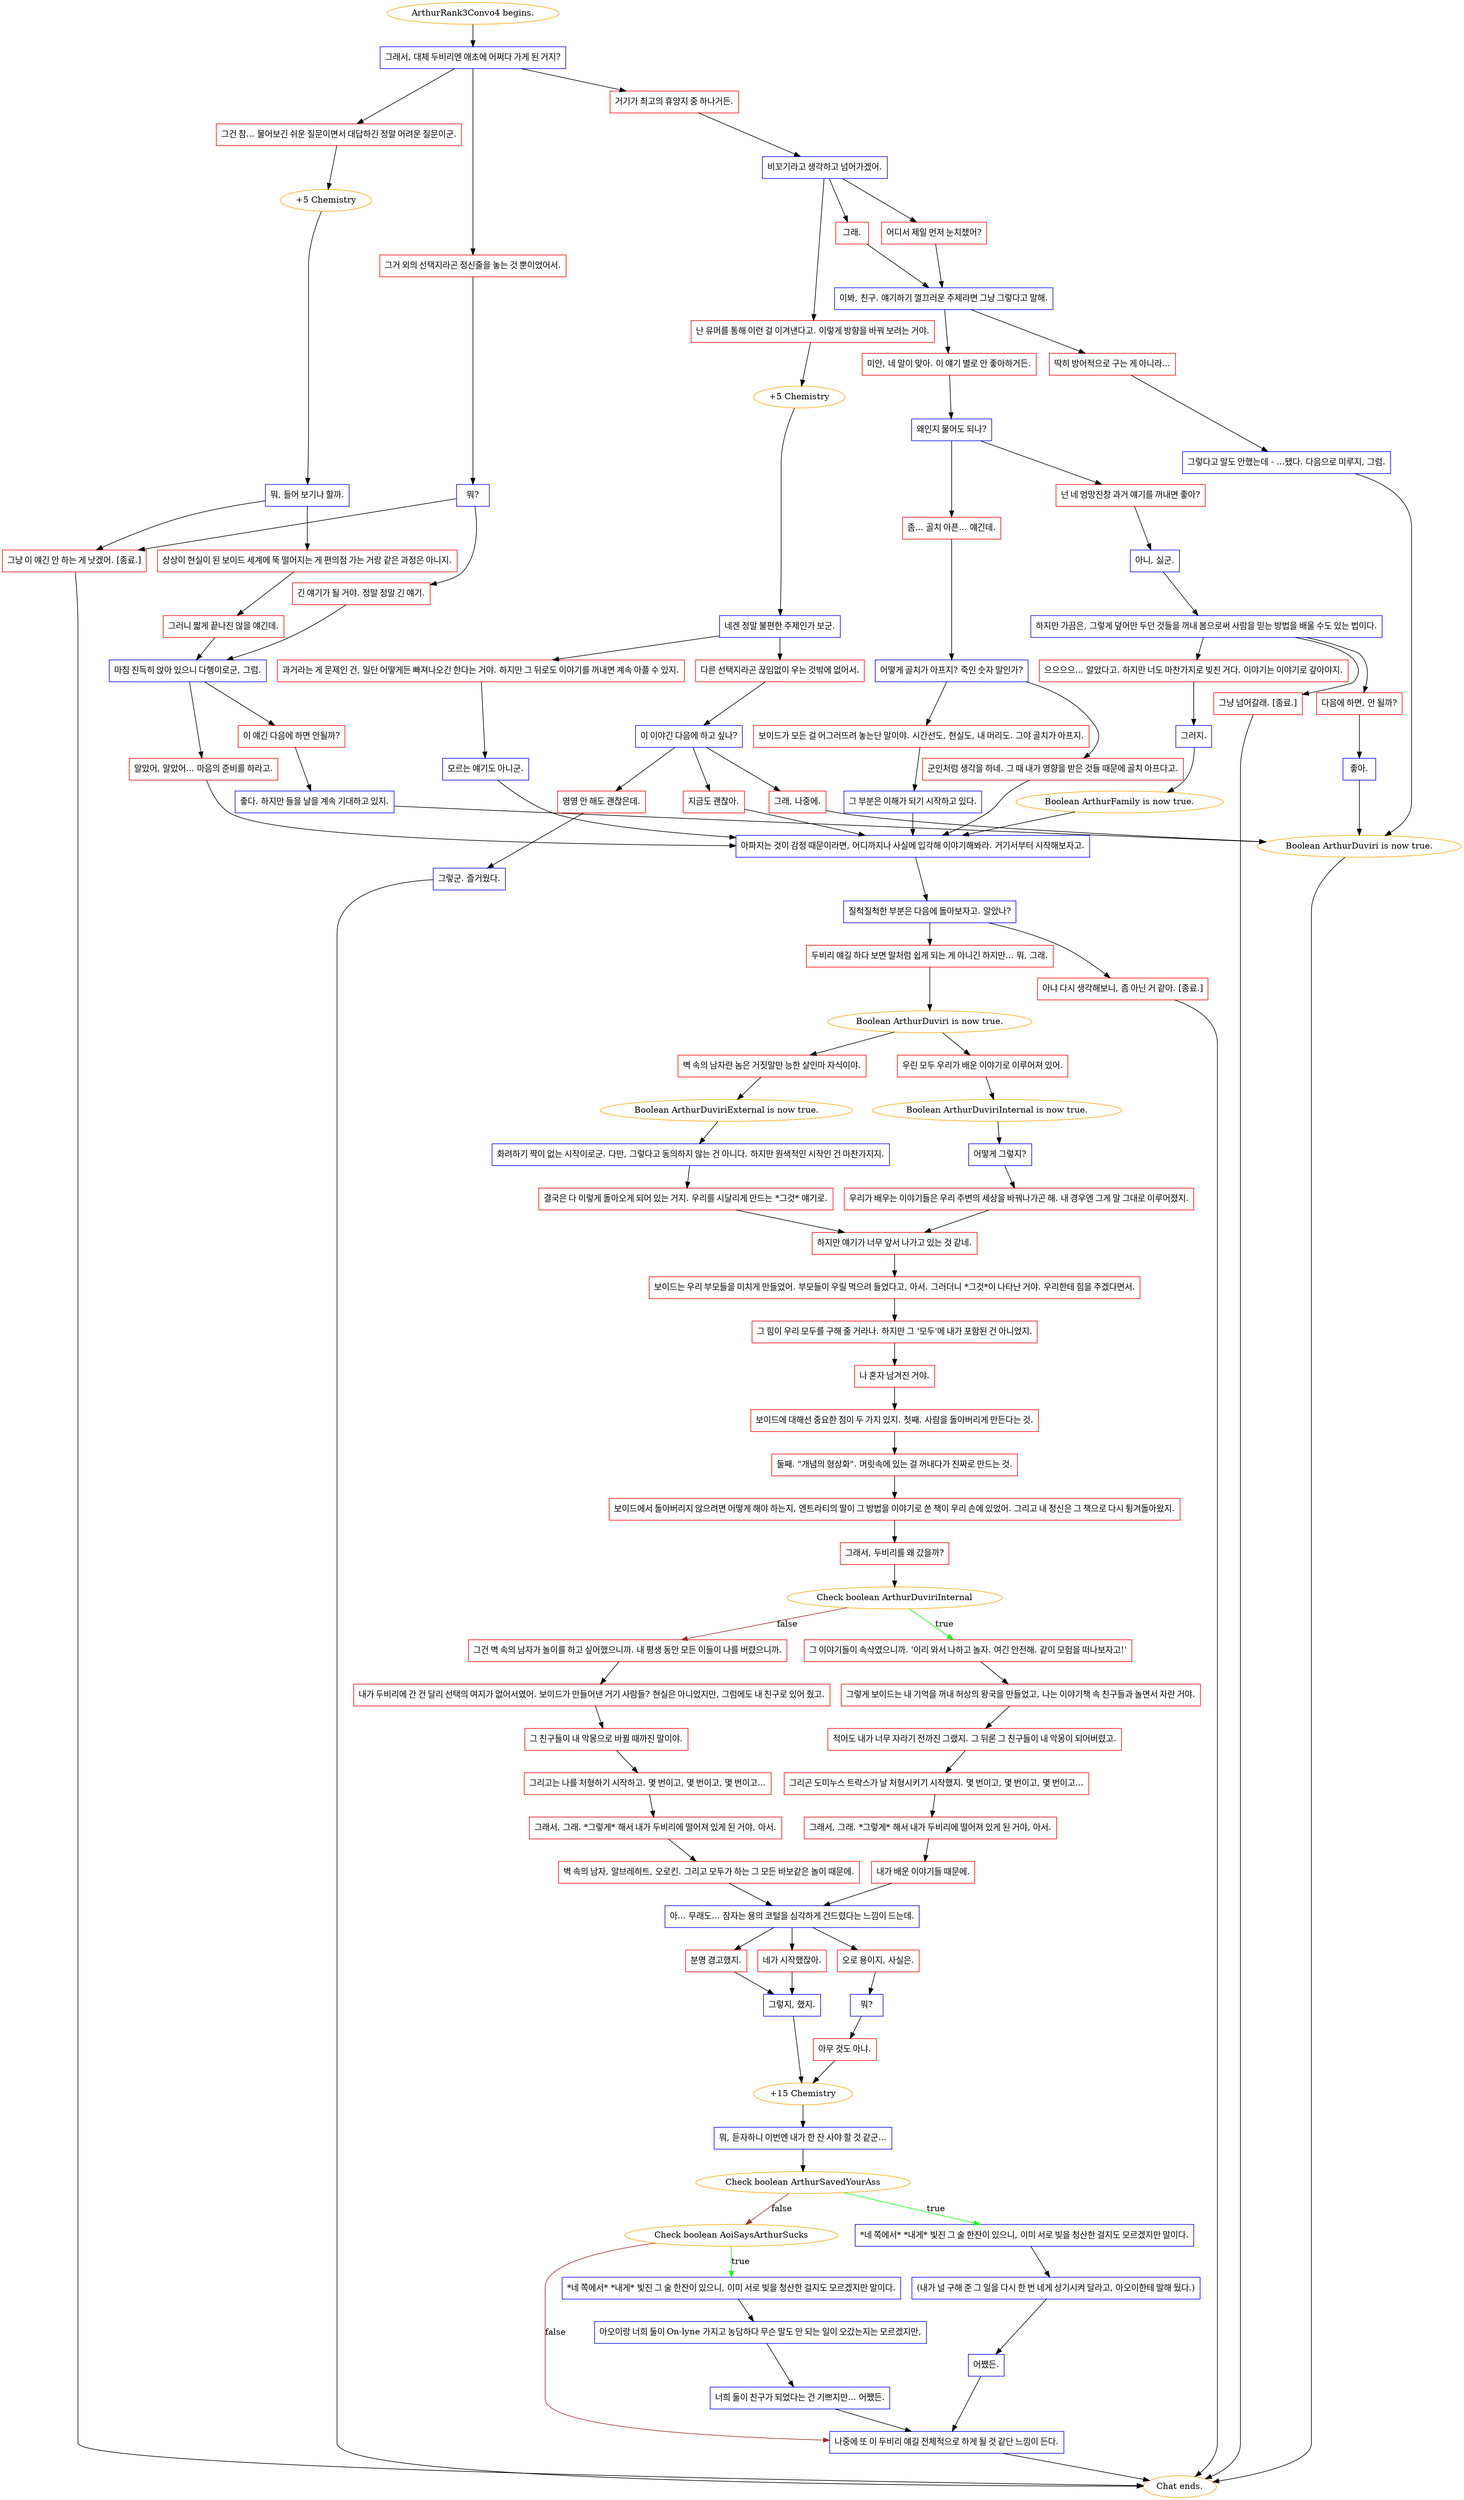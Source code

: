 digraph {
	"ArthurRank3Convo4 begins." [color=orange];
		"ArthurRank3Convo4 begins." -> j2795202142;
	j2795202142 [label="그래서, 대체 두비리엔 애초에 어쩌다 가게 된 거지?",shape=box,color=blue];
		j2795202142 -> j3467496131;
		j2795202142 -> j3721621258;
		j2795202142 -> j3573590189;
	j3467496131 [label="그건 참... 물어보긴 쉬운 질문이면서 대답하긴 정말 어려운 질문이군.",shape=box,color=red];
		j3467496131 -> j2871934034;
	j3721621258 [label="그거 외의 선택지라곤 정신줄을 놓는 것 뿐이었어서.",shape=box,color=red];
		j3721621258 -> j2761920611;
	j3573590189 [label="거기가 최고의 휴양지 중 하나거든.",shape=box,color=red];
		j3573590189 -> j1536189193;
	j2871934034 [label="+5 Chemistry",color=orange];
		j2871934034 -> j4232792346;
	j2761920611 [label="뭐?",shape=box,color=blue];
		j2761920611 -> j1142565527;
		j2761920611 -> j3666845113;
	j1536189193 [label="비꼬기라고 생각하고 넘어가겠어.",shape=box,color=blue];
		j1536189193 -> j442447472;
		j1536189193 -> j101095428;
		j1536189193 -> j214989664;
	j4232792346 [label="뭐, 들어 보기나 할까.",shape=box,color=blue];
		j4232792346 -> j1669747226;
		j4232792346 -> j3666845113;
	j1142565527 [label="긴 얘기가 될 거야. 정말 정말 긴 얘기.",shape=box,color=red];
		j1142565527 -> j1582308034;
	j3666845113 [label="그냥 이 얘긴 안 하는 게 낫겠어. [종료.]",shape=box,color=red];
		j3666845113 -> "Chat ends.";
	j442447472 [label="난 유머를 통해 이런 걸 이겨낸다고. 이렇게 방향을 바꿔 보려는 거야.",shape=box,color=red];
		j442447472 -> j3085872631;
	j101095428 [label="그래.",shape=box,color=red];
		j101095428 -> j1414883473;
	j214989664 [label="어디서 제일 먼저 눈치챘어?",shape=box,color=red];
		j214989664 -> j1414883473;
	j1669747226 [label="상상이 현실이 된 보이드 세계에 뚝 떨어지는 게 편의점 가는 거랑 같은 과정은 아니지.",shape=box,color=red];
		j1669747226 -> j3303692596;
	j1582308034 [label="마침 진득히 앉아 있으니 다행이로군, 그럼.",shape=box,color=blue];
		j1582308034 -> j7418463;
		j1582308034 -> j3738674917;
	"Chat ends." [color=orange];
	j3085872631 [label="+5 Chemistry",color=orange];
		j3085872631 -> j4171098771;
	j1414883473 [label="이봐, 친구. 얘기하기 껄끄러운 주제라면 그냥 그렇다고 말해.",shape=box,color=blue];
		j1414883473 -> j410805230;
		j1414883473 -> j2366900251;
	j3303692596 [label="그러니 짧게 끝나진 않을 얘긴데.",shape=box,color=red];
		j3303692596 -> j1582308034;
	j7418463 [label="알았어, 알았어... 마음의 준비를 하라고.",shape=box,color=red];
		j7418463 -> j2855599368;
	j3738674917 [label="이 얘긴 다음에 하면 안될까?",shape=box,color=red];
		j3738674917 -> j3139588870;
	j4171098771 [label="네겐 정말 불편한 주제인가 보군.",shape=box,color=blue];
		j4171098771 -> j1394461500;
		j4171098771 -> j827873270;
	j410805230 [label="미안, 네 말이 맞아. 이 얘기 별로 안 좋아하거든.",shape=box,color=red];
		j410805230 -> j3953510553;
	j2366900251 [label="딱히 방어적으로 구는 게 아니라...",shape=box,color=red];
		j2366900251 -> j760287692;
	j2855599368 [label="아파지는 것이 감정 때문이라면, 어디까지나 사실에 입각해 이야기해봐라. 거기서부터 시작해보자고.",shape=box,color=blue];
		j2855599368 -> j2602451246;
	j3139588870 [label="좋다. 하지만 들을 날을 계속 기대하고 있지.",shape=box,color=blue];
		j3139588870 -> j1992354670;
	j1394461500 [label="과거라는 게 문제인 건, 일단 어떻게든 빠져나오긴 한다는 거야. 하지만 그 뒤로도 이야기를 꺼내면 계속 아플 수 있지.",shape=box,color=red];
		j1394461500 -> j2327864765;
	j827873270 [label="다른 선택지라곤 끊임없이 우는 것밖에 없어서.",shape=box,color=red];
		j827873270 -> j3168172148;
	j3953510553 [label="왜인지 물어도 되나?",shape=box,color=blue];
		j3953510553 -> j2268681174;
		j3953510553 -> j1476864158;
	j760287692 [label="그렇다고 말도 안했는데 - ...됐다. 다음으로 미루지, 그럼.",shape=box,color=blue];
		j760287692 -> j1992354670;
	j2602451246 [label="질척질척한 부분은 다음에 돌아보자고. 알았나?",shape=box,color=blue];
		j2602451246 -> j342758241;
		j2602451246 -> j249135754;
	j1992354670 [label="Boolean ArthurDuviri is now true.",color=orange];
		j1992354670 -> "Chat ends.";
	j2327864765 [label="모르는 얘기도 아니군.",shape=box,color=blue];
		j2327864765 -> j2855599368;
	j3168172148 [label="이 이야긴 다음에 하고 싶나?",shape=box,color=blue];
		j3168172148 -> j543128380;
		j3168172148 -> j3042027316;
		j3168172148 -> j246449319;
	j2268681174 [label="좀... 골치 아픈... 얘긴데.",shape=box,color=red];
		j2268681174 -> j330279511;
	j1476864158 [label="넌 네 엉망진창 과거 얘기를 꺼내면 좋아?",shape=box,color=red];
		j1476864158 -> j3873635418;
	j342758241 [label="두비리 얘길 하다 보면 말처럼 쉽게 되는 게 아니긴 하지만... 뭐, 그래.",shape=box,color=red];
		j342758241 -> j2288046648;
	j249135754 [label="아냐 다시 생각해보니, 좀 아닌 거 같아. [종료.]",shape=box,color=red];
		j249135754 -> "Chat ends.";
	j543128380 [label="지금도 괜찮아.",shape=box,color=red];
		j543128380 -> j2855599368;
	j3042027316 [label="그래, 나중에.",shape=box,color=red];
		j3042027316 -> j1992354670;
	j246449319 [label="영영 안 해도 괜찮은데.",shape=box,color=red];
		j246449319 -> j3900043693;
	j330279511 [label="어떻게 골치가 아프지? 죽인 숫자 말인가?",shape=box,color=blue];
		j330279511 -> j996427544;
		j330279511 -> j3751059056;
	j3873635418 [label="아니, 싫군.",shape=box,color=blue];
		j3873635418 -> j3031436864;
	j2288046648 [label="Boolean ArthurDuviri is now true.",color=orange];
		j2288046648 -> j2224493987;
		j2288046648 -> j743242313;
	j3900043693 [label="그렇군. 즐거웠다.",shape=box,color=blue];
		j3900043693 -> "Chat ends.";
	j996427544 [label="보이드가 모든 걸 어그러뜨려 놓는단 말이야. 시간선도, 현실도, 내 머리도. 그야 골치가 아프지.",shape=box,color=red];
		j996427544 -> j2087927801;
	j3751059056 [label="군인처럼 생각을 하네. 그 때 내가 영향을 받은 것들 때문에 골치 아프다고.",shape=box,color=red];
		j3751059056 -> j2855599368;
	j3031436864 [label="하지만 가끔은, 그렇게 덮어만 두던 것들을 꺼내 봄으로써 사람을 믿는 방법을 배울 수도 있는 법이다.",shape=box,color=blue];
		j3031436864 -> j47419658;
		j3031436864 -> j1531078531;
		j3031436864 -> j776062747;
	j2224493987 [label="우린 모두 우리가 배운 이야기로 이루어져 있어.",shape=box,color=red];
		j2224493987 -> j2606549763;
	j743242313 [label="벽 속의 남자란 놈은 거짓말만 능한 살인마 자식이야.",shape=box,color=red];
		j743242313 -> j1531524973;
	j2087927801 [label="그 부분은 이해가 되기 시작하고 있다.",shape=box,color=blue];
		j2087927801 -> j2855599368;
	j47419658 [label="으으으으... 알았다고. 하지만 너도 마찬가지로 빚진 거다. 이야기는 이야기로 갚아야지.",shape=box,color=red];
		j47419658 -> j3383360335;
	j1531078531 [label="다음에 하면, 안 될까?",shape=box,color=red];
		j1531078531 -> j3527864239;
	j776062747 [label="그냥 넘어갈래. [종료.]",shape=box,color=red];
		j776062747 -> "Chat ends.";
	j2606549763 [label="Boolean ArthurDuviriInternal is now true.",color=orange];
		j2606549763 -> j2194179218;
	j1531524973 [label="Boolean ArthurDuviriExternal is now true.",color=orange];
		j1531524973 -> j270439395;
	j3383360335 [label="그러지.",shape=box,color=blue];
		j3383360335 -> j3649701685;
	j3527864239 [label="좋아.",shape=box,color=blue];
		j3527864239 -> j1992354670;
	j2194179218 [label="어떻게 그렇지?",shape=box,color=blue];
		j2194179218 -> j107697652;
	j270439395 [label="화려하기 짝이 없는 시작이로군. 다만, 그렇다고 동의하지 않는 건 아니다. 하지만 원색적인 시작인 건 마찬가지지.",shape=box,color=blue];
		j270439395 -> j2497597100;
	j3649701685 [label="Boolean ArthurFamily is now true.",color=orange];
		j3649701685 -> j2855599368;
	j107697652 [label="우리가 배우는 이야기들은 우리 주변의 세상을 바꿔나가곤 해. 내 경우엔 그게 말 그대로 이루어졌지.",shape=box,color=red];
		j107697652 -> j1053920403;
	j2497597100 [label="결국은 다 이렇게 돌아오게 되어 있는 거지. 우리를 시달리게 만드는 *그것* 얘기로.",shape=box,color=red];
		j2497597100 -> j1053920403;
	j1053920403 [label="하지만 얘기가 너무 앞서 나가고 있는 것 같네.",shape=box,color=red];
		j1053920403 -> j685588747;
	j685588747 [label="보이드는 우리 부모들을 미치게 만들었어. 부모들이 우릴 먹으려 들었다고, 아서. 그러더니 *그것*이 나타난 거야. 우리한테 힘을 주겠다면서.",shape=box,color=red];
		j685588747 -> j3248568417;
	j3248568417 [label="그 힘이 우리 모두를 구해 줄 거라나. 하지만 그 '모두'에 내가 포함된 건 아니었지.",shape=box,color=red];
		j3248568417 -> j1979703183;
	j1979703183 [label="나 혼자 남겨진 거야.",shape=box,color=red];
		j1979703183 -> j1467757471;
	j1467757471 [label="보이드에 대해선 중요한 점이 두 가지 있지. 첫째. 사람을 돌아버리게 만든다는 것.",shape=box,color=red];
		j1467757471 -> j1834581916;
	j1834581916 [label="둘째. \"개념의 형상화\". 머릿속에 있는 걸 꺼내다가 진짜로 만드는 것.",shape=box,color=red];
		j1834581916 -> j3839664739;
	j3839664739 [label="보이드에서 돌아버리지 않으려면 어떻게 해야 하는지, 엔트라티의 딸이 그 방법을 이야기로 쓴 책이 우리 손에 있었어. 그리고 내 정신은 그 책으로 다시 튕겨돌아왔지.",shape=box,color=red];
		j3839664739 -> j3424808655;
	j3424808655 [label="그래서, 두비리를 왜 갔을까?",shape=box,color=red];
		j3424808655 -> j3129190836;
	j3129190836 [label="Check boolean ArthurDuviriInternal",color=orange];
		j3129190836 -> j2766262215 [label=true,color=green];
		j3129190836 -> j981934543 [label=false,color=brown];
	j2766262215 [label="그 이야기들이 속삭였으니까. '이리 와서 나하고 놀자. 여긴 안전해. 같이 모험을 떠나보자고!'",shape=box,color=red];
		j2766262215 -> j645793226;
	j981934543 [label="그건 벽 속의 남자가 놀이를 하고 싶어했으니까. 내 평생 동안 모든 이들이 나를 버렸으니까.",shape=box,color=red];
		j981934543 -> j2726275525;
	j645793226 [label="그렇게 보이드는 내 기억을 꺼내 허상의 왕국을 만들었고, 나는 이야기책 속 친구들과 놀면서 자란 거야.",shape=box,color=red];
		j645793226 -> j1690862684;
	j2726275525 [label="내가 두비리에 간 건 달리 선택의 여지가 없어서였어. 보이드가 만들어낸 거기 사람들? 현실은 아니었지만, 그럼에도 내 친구로 있어 줬고.",shape=box,color=red];
		j2726275525 -> j675501723;
	j1690862684 [label="적어도 내가 너무 자라기 전까진 그랬지. 그 뒤론 그 친구들이 내 악몽이 되어버렸고.",shape=box,color=red];
		j1690862684 -> j2539597955;
	j675501723 [label="그 친구들이 내 악몽으로 바뀔 때까진 말이야.",shape=box,color=red];
		j675501723 -> j3221895812;
	j2539597955 [label="그리곤 도미누스 트락스가 날 처형시키기 시작했지. 몇 번이고, 몇 번이고, 몇 번이고...",shape=box,color=red];
		j2539597955 -> j2826491178;
	j3221895812 [label="그리고는 나를 처형하기 시작하고. 몇 번이고, 몇 번이고, 몇 번이고...",shape=box,color=red];
		j3221895812 -> j1160152260;
	j2826491178 [label="그래서, 그래. *그렇게* 해서 내가 두비리에 떨어져 있게 된 거야, 아서.",shape=box,color=red];
		j2826491178 -> j1990521002;
	j1160152260 [label="그래서, 그래. *그렇게* 해서 내가 두비리에 떨어져 있게 된 거야, 아서.",shape=box,color=red];
		j1160152260 -> j2403734226;
	j1990521002 [label="내가 배운 이야기들 때문에.",shape=box,color=red];
		j1990521002 -> j1706495964;
	j2403734226 [label="벽 속의 남자, 알브레히트, 오로킨. 그리고 모두가 하는 그 모든 바보같은 놀이 때문에.",shape=box,color=red];
		j2403734226 -> j1706495964;
	j1706495964 [label="아... 무래도... 잠자는 용의 코털을 심각하게 건드렸다는 느낌이 드는데.",shape=box,color=blue];
		j1706495964 -> j3280593159;
		j1706495964 -> j793559734;
		j1706495964 -> j2005722439;
	j3280593159 [label="오로 용이지, 사실은.",shape=box,color=red];
		j3280593159 -> j3528820537;
	j793559734 [label="네가 시작했잖아.",shape=box,color=red];
		j793559734 -> j1330791267;
	j2005722439 [label="분명 경고했지.",shape=box,color=red];
		j2005722439 -> j1330791267;
	j3528820537 [label="뭐?",shape=box,color=blue];
		j3528820537 -> j4000854349;
	j1330791267 [label="그렇지, 했지.",shape=box,color=blue];
		j1330791267 -> j2020244945;
	j4000854349 [label="아무 것도 아냐.",shape=box,color=red];
		j4000854349 -> j2020244945;
	j2020244945 [label="+15 Chemistry",color=orange];
		j2020244945 -> j631722214;
	j631722214 [label="뭐, 듣자하니 이번엔 내가 한 잔 사야 할 것 같군...",shape=box,color=blue];
		j631722214 -> j3425600581;
	j3425600581 [label="Check boolean ArthurSavedYourAss",color=orange];
		j3425600581 -> j4210393736 [label=true,color=green];
		j3425600581 -> j75274710 [label=false,color=brown];
	j4210393736 [label="*네 쪽에서* *내게* 빛진 그 술 한잔이 있으니, 이미 서로 빚을 청산한 걸지도 모르겠지만 말이다.",shape=box,color=blue];
		j4210393736 -> j1608052776;
	j75274710 [label="Check boolean AoiSaysArthurSucks",color=orange];
		j75274710 -> j2749379421 [label=true,color=green];
		j75274710 -> j3554711640 [label=false,color=brown];
	j1608052776 [label="(내가 널 구해 준 그 일을 다시 한 번 네게 상기시켜 달라고, 아오이한테 말해 뒀다.)",shape=box,color=blue];
		j1608052776 -> j2183841507;
	j2749379421 [label="*네 쪽에서* *내게* 빛진 그 술 한잔이 있으니, 이미 서로 빚을 청산한 걸지도 모르겠지만 말이다.",shape=box,color=blue];
		j2749379421 -> j4149599681;
	j3554711640 [label="나중에 또 이 두비리 얘길 전체적으로 하게 될 것 같단 느낌이 든다.",shape=box,color=blue];
		j3554711640 -> "Chat ends.";
	j2183841507 [label="어쨌든.",shape=box,color=blue];
		j2183841507 -> j3554711640;
	j4149599681 [label="아오이랑 너희 둘이 On-lyne 가지고 농담하다 무슨 말도 안 되는 일이 오갔는지는 모르겠지만,",shape=box,color=blue];
		j4149599681 -> j923001225;
	j923001225 [label="너희 둘이 친구가 되었다는 건 기쁘지만... 어쨌든.",shape=box,color=blue];
		j923001225 -> j3554711640;
}